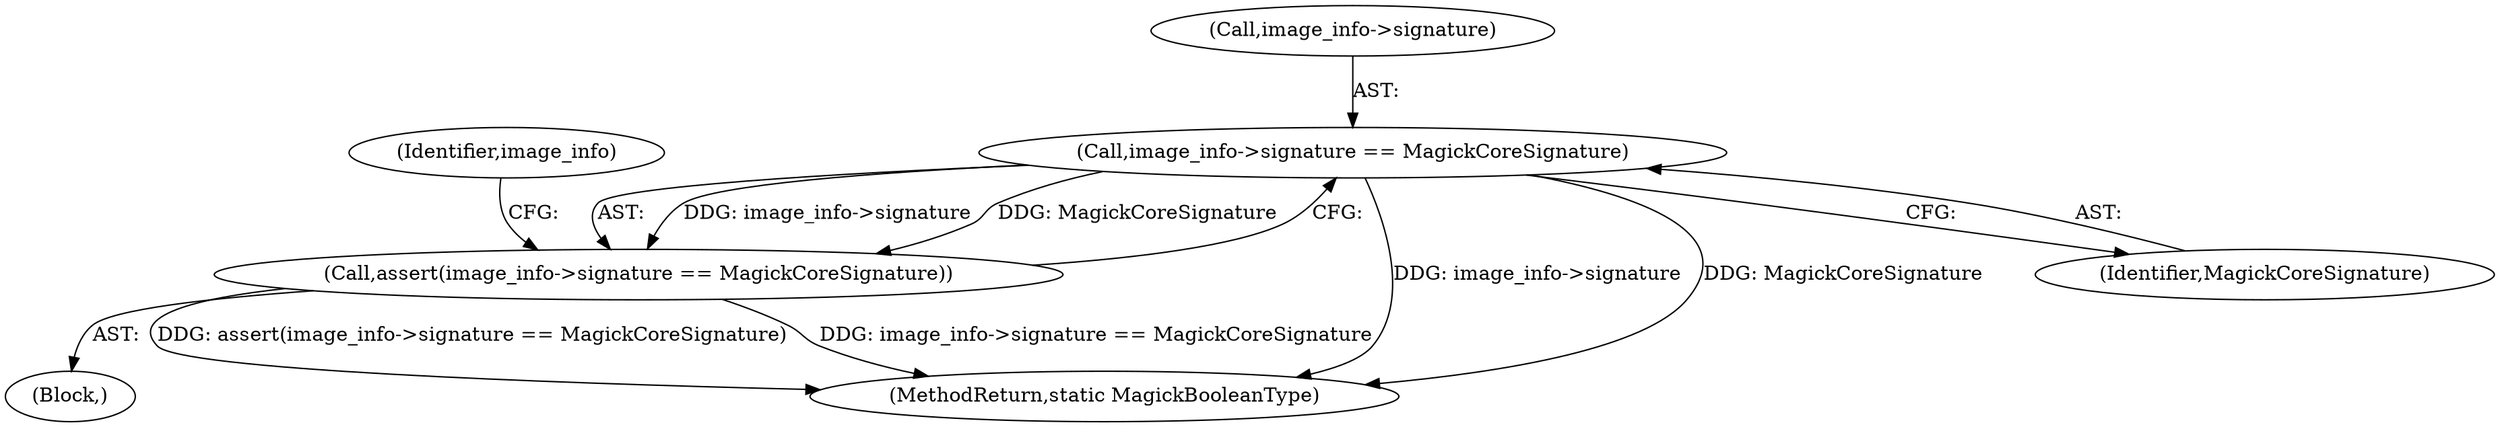 digraph "0_ImageMagick_e793eb203e5e0f91f5037aed6585e81b1e27395b@pointer" {
"1000124" [label="(Call,image_info->signature == MagickCoreSignature)"];
"1000123" [label="(Call,assert(image_info->signature == MagickCoreSignature))"];
"1000109" [label="(Block,)"];
"1000132" [label="(Identifier,image_info)"];
"1000125" [label="(Call,image_info->signature)"];
"1000124" [label="(Call,image_info->signature == MagickCoreSignature)"];
"1000713" [label="(MethodReturn,static MagickBooleanType)"];
"1000128" [label="(Identifier,MagickCoreSignature)"];
"1000123" [label="(Call,assert(image_info->signature == MagickCoreSignature))"];
"1000124" -> "1000123"  [label="AST: "];
"1000124" -> "1000128"  [label="CFG: "];
"1000125" -> "1000124"  [label="AST: "];
"1000128" -> "1000124"  [label="AST: "];
"1000123" -> "1000124"  [label="CFG: "];
"1000124" -> "1000713"  [label="DDG: image_info->signature"];
"1000124" -> "1000713"  [label="DDG: MagickCoreSignature"];
"1000124" -> "1000123"  [label="DDG: image_info->signature"];
"1000124" -> "1000123"  [label="DDG: MagickCoreSignature"];
"1000123" -> "1000109"  [label="AST: "];
"1000132" -> "1000123"  [label="CFG: "];
"1000123" -> "1000713"  [label="DDG: assert(image_info->signature == MagickCoreSignature)"];
"1000123" -> "1000713"  [label="DDG: image_info->signature == MagickCoreSignature"];
}
